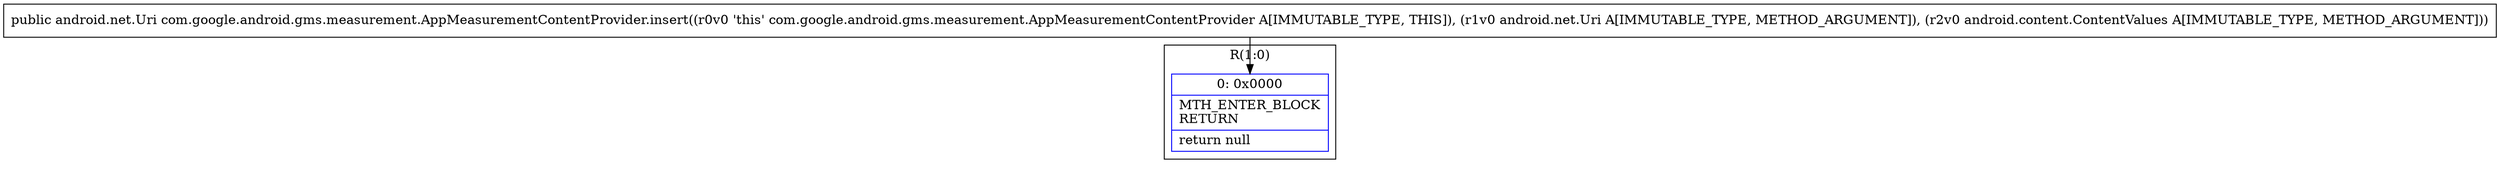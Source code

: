digraph "CFG forcom.google.android.gms.measurement.AppMeasurementContentProvider.insert(Landroid\/net\/Uri;Landroid\/content\/ContentValues;)Landroid\/net\/Uri;" {
subgraph cluster_Region_773674508 {
label = "R(1:0)";
node [shape=record,color=blue];
Node_0 [shape=record,label="{0\:\ 0x0000|MTH_ENTER_BLOCK\lRETURN\l|return null\l}"];
}
MethodNode[shape=record,label="{public android.net.Uri com.google.android.gms.measurement.AppMeasurementContentProvider.insert((r0v0 'this' com.google.android.gms.measurement.AppMeasurementContentProvider A[IMMUTABLE_TYPE, THIS]), (r1v0 android.net.Uri A[IMMUTABLE_TYPE, METHOD_ARGUMENT]), (r2v0 android.content.ContentValues A[IMMUTABLE_TYPE, METHOD_ARGUMENT])) }"];
MethodNode -> Node_0;
}

